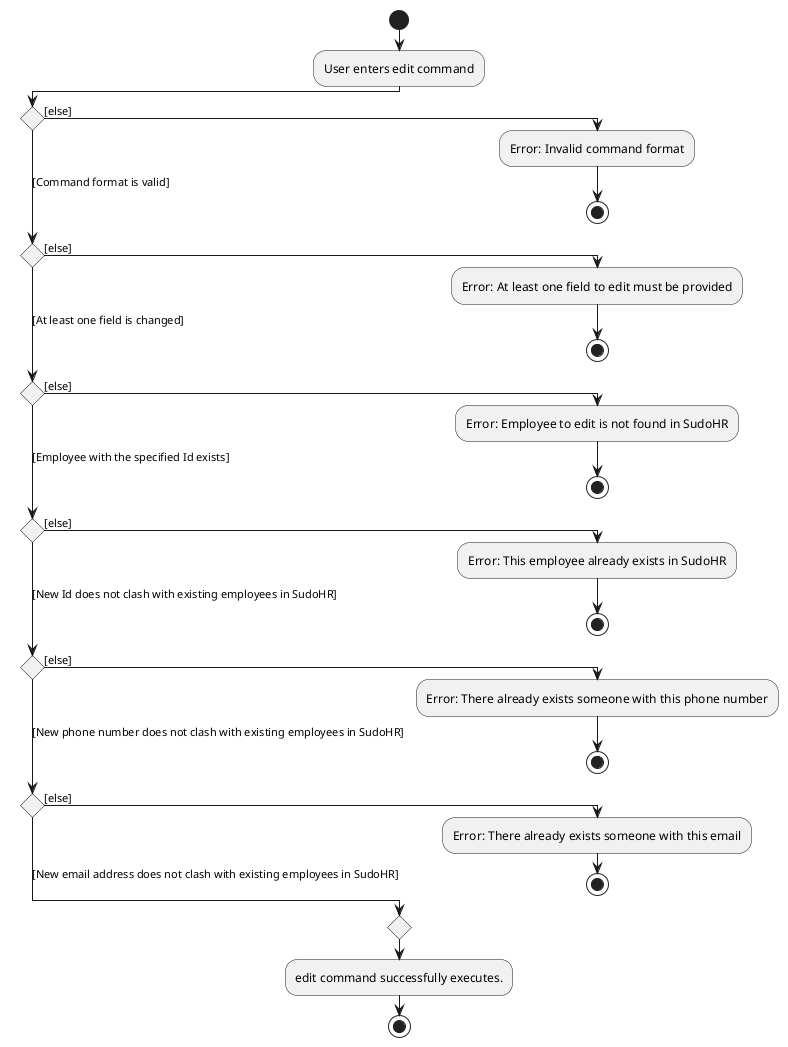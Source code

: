 @startuml
!pragma useVerticalIf on
start
:User enters edit command;
if () then ([else])
  :Error: Invalid command format;
  stop
([Command format is valid] )elseif () then ([else])
  :Error: At least one field to edit must be provided;
   stop
([At least one field is changed]) elseif () then ([else])
  :Error: Employee to edit is not found in SudoHR;
   stop
([Employee with the specified Id exists]) elseif () then ([else])
   :Error: This employee already exists in SudoHR;
   stop
([New Id does not clash with existing employees in SudoHR]) elseif() then ([else])
   :Error: There already exists someone with this phone number;
   stop
([New phone number does not clash with existing employees in SudoHR]) elseif() then ([else])
   :Error: There already exists someone with this email;
   stop

else ([New email address does not clash with existing employees in SudoHR])

endif
  :edit command successfully executes.;
stop

@enduml
